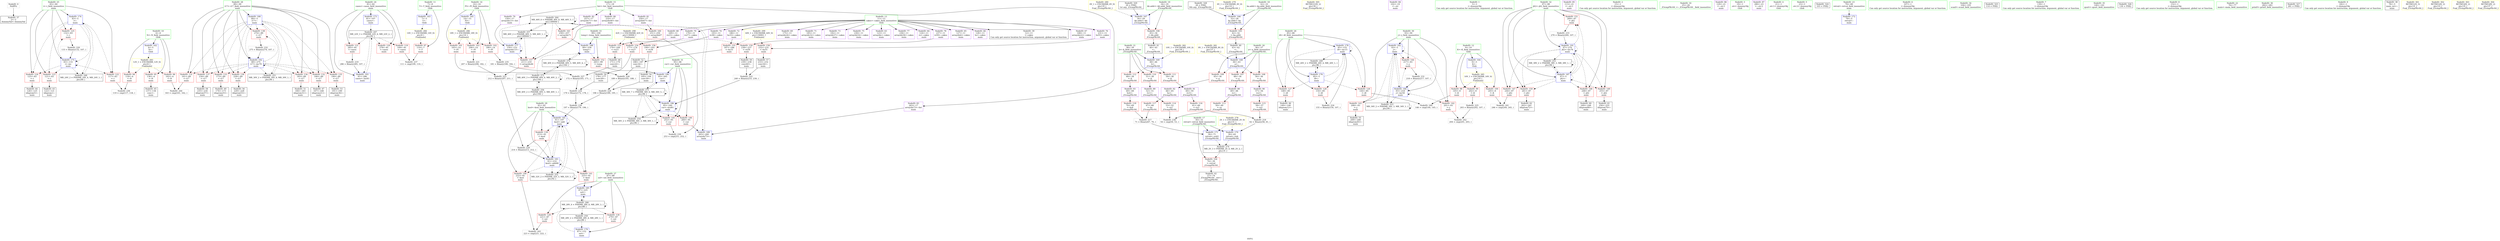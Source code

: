 digraph "SVFG" {
	label="SVFG";

	Node0x5563ad35e610 [shape=record,color=grey,label="{NodeID: 0\nNullPtr}"];
	Node0x5563ad35e610 -> Node0x5563ad381dd0[style=solid];
	Node0x5563ad38b360 [shape=record,color=blue,label="{NodeID: 180\n89\<--5\ni17\<--\nmain\n}"];
	Node0x5563ad38b360 -> Node0x5563ad388ad0[style=dashed];
	Node0x5563ad38b360 -> Node0x5563ad388ba0[style=dashed];
	Node0x5563ad38b360 -> Node0x5563ad388c70[style=dashed];
	Node0x5563ad38b360 -> Node0x5563ad388d40[style=dashed];
	Node0x5563ad38b360 -> Node0x5563ad388e10[style=dashed];
	Node0x5563ad38b360 -> Node0x5563ad388ee0[style=dashed];
	Node0x5563ad38b360 -> Node0x5563ad388fb0[style=dashed];
	Node0x5563ad38b360 -> Node0x5563ad389080[style=dashed];
	Node0x5563ad38b360 -> Node0x5563ad385e40[style=dashed];
	Node0x5563ad38b360 -> Node0x5563ad39c6a0[style=dashed];
	Node0x5563ad3827f0 [shape=record,color=red,label="{NodeID: 97\n110\<--7\n\<--T\nmain\n}"];
	Node0x5563ad3827f0 -> Node0x5563ad390240[style=solid];
	Node0x5563ad3811a0 [shape=record,color=green,label="{NodeID: 14\n14\<--16\nPI\<--PI_field_insensitive\nGlob }"];
	Node0x5563ad3811a0 -> Node0x5563ad382b30[style=solid];
	Node0x5563ad3811a0 -> Node0x5563ad382c00[style=solid];
	Node0x5563ad3811a0 -> Node0x5563ad382cd0[style=solid];
	Node0x5563ad3811a0 -> Node0x5563ad38a700[style=solid];
	Node0x5563ad383350 [shape=record,color=red,label="{NodeID: 111\n59\<--38\n\<--b\n_Z3cmpPKvS0_\n}"];
	Node0x5563ad383350 -> Node0x5563ad385a30[style=solid];
	Node0x5563ad381780 [shape=record,color=green,label="{NodeID: 28\n89\<--90\ni17\<--i17_field_insensitive\nmain\n}"];
	Node0x5563ad381780 -> Node0x5563ad388ad0[style=solid];
	Node0x5563ad381780 -> Node0x5563ad388ba0[style=solid];
	Node0x5563ad381780 -> Node0x5563ad388c70[style=solid];
	Node0x5563ad381780 -> Node0x5563ad388d40[style=solid];
	Node0x5563ad381780 -> Node0x5563ad388e10[style=solid];
	Node0x5563ad381780 -> Node0x5563ad388ee0[style=solid];
	Node0x5563ad381780 -> Node0x5563ad388fb0[style=solid];
	Node0x5563ad381780 -> Node0x5563ad389080[style=solid];
	Node0x5563ad381780 -> Node0x5563ad38b360[style=solid];
	Node0x5563ad381780 -> Node0x5563ad385e40[style=solid];
	Node0x5563ad3885f0 [shape=record,color=red,label="{NodeID: 125\n132\<--83\n\<--i\nmain\n}"];
	Node0x5563ad3885f0 -> Node0x5563ad38e8c0[style=solid];
	Node0x5563ad382240 [shape=record,color=black,label="{NodeID: 42\n27\<--74\n_Z3cmpPKvS0__ret\<--\n_Z3cmpPKvS0_\n}"];
	Node0x5563ad3a7df0 [shape=record,color=yellow,style=double,label="{NodeID: 305\nRETMU(10V_2)\npts\{39 \}\nFun[_Z3cmpPKvS0_]}"];
	Node0x5563ad38ebc0 [shape=record,color=grey,label="{NodeID: 222\n240 = Binary(233, 239, )\n}"];
	Node0x5563ad38ebc0 -> Node0x5563ad38b840[style=solid];
	Node0x5563ad389150 [shape=record,color=red,label="{NodeID: 139\n213\<--91\n\<--ksol\nmain\n}"];
	Node0x5563ad389150 -> Node0x5563ad38f640[style=solid];
	Node0x5563ad383dc0 [shape=record,color=black,label="{NodeID: 56\n229\<--228\nidxprom53\<--\nmain\n}"];
	Node0x5563ad3900c0 [shape=record,color=grey,label="{NodeID: 236\n119 = cmp(117, 118, )\n}"];
	Node0x5563ad389cb0 [shape=record,color=red,label="{NodeID: 153\n170\<--169\n\<--rs23\nmain\n}"];
	Node0x5563ad389cb0 -> Node0x5563ad383740[style=solid];
	Node0x5563ad384920 [shape=record,color=purple,label="{NodeID: 70\n176\<--11\nrs27\<--cakes\nmain\n}"];
	Node0x5563ad384920 -> Node0x5563ad389d80[style=solid];
	Node0x5563ad39c1a0 [shape=record,color=black,label="{NodeID: 250\nMR_28V_2 = PHI(MR_28V_4, MR_28V_1, )\npts\{88 \}\n}"];
	Node0x5563ad39c1a0 -> Node0x5563ad38b290[style=dashed];
	Node0x5563ad38a8d0 [shape=record,color=blue,label="{NodeID: 167\n34\<--29\nkb.addr\<--kb\n_Z3cmpPKvS0_\n}"];
	Node0x5563ad38a8d0 -> Node0x5563ad382f40[style=dashed];
	Node0x5563ad385480 [shape=record,color=purple,label="{NodeID: 84\n102\<--19\n\<--.str\nmain\n}"];
	Node0x5563ad371f10 [shape=record,color=green,label="{NodeID: 1\n5\<--1\n\<--dummyObj\nCan only get source location for instruction, argument, global var or function.}"];
	Node0x5563ad3a07a0 [shape=record,color=black,label="{NodeID: 264\nMR_46V_6 = PHI(MR_46V_8, MR_46V_5, )\npts\{180000 \}\n}"];
	Node0x5563ad3a07a0 -> Node0x5563ad389ff0[style=dashed];
	Node0x5563ad3a07a0 -> Node0x5563ad38a260[style=dashed];
	Node0x5563ad3a07a0 -> Node0x5563ad38a330[style=dashed];
	Node0x5563ad3a07a0 -> Node0x5563ad38bab0[style=dashed];
	Node0x5563ad3a07a0 -> Node0x5563ad39e4a0[style=dashed];
	Node0x5563ad3a07a0 -> Node0x5563ad3a07a0[style=dashed];
	Node0x5563ad38b430 [shape=record,color=blue,label="{NodeID: 181\n91\<--197\nksol\<--add\nmain\n}"];
	Node0x5563ad38b430 -> Node0x5563ad389150[style=dashed];
	Node0x5563ad38b430 -> Node0x5563ad389220[style=dashed];
	Node0x5563ad38b430 -> Node0x5563ad3892f0[style=dashed];
	Node0x5563ad38b430 -> Node0x5563ad38b430[style=dashed];
	Node0x5563ad38b430 -> Node0x5563ad38b5d0[style=dashed];
	Node0x5563ad38b430 -> Node0x5563ad39cba0[style=dashed];
	Node0x5563ad3828c0 [shape=record,color=red,label="{NodeID: 98\n145\<--9\n\<--K\nmain\n}"];
	Node0x5563ad3828c0 -> Node0x5563ad3906c0[style=solid];
	Node0x5563ad381230 [shape=record,color=green,label="{NodeID: 15\n17\<--18\nlist\<--list_field_insensitive\nGlob }"];
	Node0x5563ad381230 -> Node0x5563ad385070[style=solid];
	Node0x5563ad381230 -> Node0x5563ad385140[style=solid];
	Node0x5563ad381230 -> Node0x5563ad385210[style=solid];
	Node0x5563ad381230 -> Node0x5563ad3852e0[style=solid];
	Node0x5563ad381230 -> Node0x5563ad3853b0[style=solid];
	Node0x5563ad3a51a0 [shape=record,color=yellow,style=double,label="{NodeID: 278\n2V_1 = ENCHI(MR_2V_0)\npts\{31 \}\nFun[_Z3cmpPKvS0_]}"];
	Node0x5563ad3a51a0 -> Node0x5563ad38ab40[style=dashed];
	Node0x5563ad3a51a0 -> Node0x5563ad38ac10[style=dashed];
	Node0x5563ad383420 [shape=record,color=red,label="{NodeID: 112\n68\<--38\n\<--b\n_Z3cmpPKvS0_\n}"];
	Node0x5563ad383420 -> Node0x5563ad385bd0[style=solid];
	Node0x5563ad381810 [shape=record,color=green,label="{NodeID: 29\n91\<--92\nksol\<--ksol_field_insensitive\nmain\n}"];
	Node0x5563ad381810 -> Node0x5563ad389150[style=solid];
	Node0x5563ad381810 -> Node0x5563ad389220[style=solid];
	Node0x5563ad381810 -> Node0x5563ad3892f0[style=solid];
	Node0x5563ad381810 -> Node0x5563ad38b430[style=solid];
	Node0x5563ad381810 -> Node0x5563ad38b5d0[style=solid];
	Node0x5563ad3886c0 [shape=record,color=red,label="{NodeID: 126\n144\<--85\n\<--i8\nmain\n}"];
	Node0x5563ad3886c0 -> Node0x5563ad3906c0[style=solid];
	Node0x5563ad382310 [shape=record,color=black,label="{NodeID: 43\n122\<--121\nidxprom\<--\nmain\n}"];
	Node0x5563ad38ed40 [shape=record,color=grey,label="{NodeID: 223\n212 = Binary(207, 211, )\n}"];
	Node0x5563ad38ed40 -> Node0x5563ad38f640[style=solid];
	Node0x5563ad389220 [shape=record,color=red,label="{NodeID: 140\n222\<--91\n\<--ksol\nmain\n}"];
	Node0x5563ad389220 -> Node0x5563ad387190[style=solid];
	Node0x5563ad383e90 [shape=record,color=black,label="{NodeID: 57\n233\<--232\nconv56\<--\nmain\n}"];
	Node0x5563ad383e90 -> Node0x5563ad38ebc0[style=solid];
	Node0x5563ad390240 [shape=record,color=grey,label="{NodeID: 237\n111 = cmp(109, 110, )\n}"];
	Node0x5563ad389d80 [shape=record,color=red,label="{NodeID: 154\n177\<--176\n\<--rs27\nmain\n}"];
	Node0x5563ad389d80 -> Node0x5563ad3838e0[style=solid];
	Node0x5563ad3849f0 [shape=record,color=purple,label="{NodeID: 71\n185\<--11\narrayidx32\<--cakes\nmain\n}"];
	Node0x5563ad39c6a0 [shape=record,color=black,label="{NodeID: 251\nMR_30V_2 = PHI(MR_30V_4, MR_30V_1, )\npts\{90 \}\n}"];
	Node0x5563ad39c6a0 -> Node0x5563ad38b360[style=dashed];
	Node0x5563ad38a9a0 [shape=record,color=blue,label="{NodeID: 168\n36\<--43\na\<--\n_Z3cmpPKvS0_\n}"];
	Node0x5563ad38a9a0 -> Node0x5563ad383010[style=dashed];
	Node0x5563ad38a9a0 -> Node0x5563ad3830e0[style=dashed];
	Node0x5563ad38a9a0 -> Node0x5563ad3831b0[style=dashed];
	Node0x5563ad385550 [shape=record,color=purple,label="{NodeID: 85\n113\<--21\n\<--.str.1\nmain\n}"];
	Node0x5563ad35e700 [shape=record,color=green,label="{NodeID: 2\n15\<--1\n\<--dummyObj\nCan only get source location for instruction, argument, global var or function.}"];
	Node0x5563ad38b500 [shape=record,color=blue,label="{NodeID: 182\n93\<--5\nj\<--\nmain\n}"];
	Node0x5563ad38b500 -> Node0x5563ad3893c0[style=dashed];
	Node0x5563ad38b500 -> Node0x5563ad389490[style=dashed];
	Node0x5563ad38b500 -> Node0x5563ad389560[style=dashed];
	Node0x5563ad38b500 -> Node0x5563ad38b500[style=dashed];
	Node0x5563ad38b500 -> Node0x5563ad38b6a0[style=dashed];
	Node0x5563ad38b500 -> Node0x5563ad39d0a0[style=dashed];
	Node0x5563ad382990 [shape=record,color=red,label="{NodeID: 99\n202\<--9\n\<--K\nmain\n}"];
	Node0x5563ad382990 -> Node0x5563ad38f040[style=solid];
	Node0x5563ad381300 [shape=record,color=green,label="{NodeID: 16\n25\<--26\n_Z3cmpPKvS0_\<--_Z3cmpPKvS0__field_insensitive\n}"];
	Node0x5563ad3a5cc0 [shape=record,color=yellow,style=double,label="{NodeID: 279\n4V_1 = ENCHI(MR_4V_0)\npts\{33 \}\nFun[_Z3cmpPKvS0_]}"];
	Node0x5563ad3a5cc0 -> Node0x5563ad38a800[style=dashed];
	Node0x5563ad3834f0 [shape=record,color=red,label="{NodeID: 113\n50\<--49\n\<--rs\n_Z3cmpPKvS0_\n}"];
	Node0x5563ad3834f0 -> Node0x5563ad3903c0[style=solid];
	Node0x5563ad3818a0 [shape=record,color=green,label="{NodeID: 30\n93\<--94\nj\<--j_field_insensitive\nmain\n}"];
	Node0x5563ad3818a0 -> Node0x5563ad3893c0[style=solid];
	Node0x5563ad3818a0 -> Node0x5563ad389490[style=solid];
	Node0x5563ad3818a0 -> Node0x5563ad389560[style=solid];
	Node0x5563ad3818a0 -> Node0x5563ad38b500[style=solid];
	Node0x5563ad3818a0 -> Node0x5563ad38b6a0[style=solid];
	Node0x5563ad388790 [shape=record,color=red,label="{NodeID: 127\n148\<--85\n\<--i8\nmain\n}"];
	Node0x5563ad388790 -> Node0x5563ad382580[style=solid];
	Node0x5563ad3823e0 [shape=record,color=black,label="{NodeID: 44\n126\<--125\nidxprom5\<--\nmain\n}"];
	Node0x5563ad38eec0 [shape=record,color=grey,label="{NodeID: 224\n155 = Binary(154, 107, )\n}"];
	Node0x5563ad38eec0 -> Node0x5563ad38b1c0[style=solid];
	Node0x5563ad3892f0 [shape=record,color=red,label="{NodeID: 141\n225\<--91\n\<--ksol\nmain\n}"];
	Node0x5563ad3892f0 -> Node0x5563ad38b770[style=solid];
	Node0x5563ad383f60 [shape=record,color=black,label="{NodeID: 58\n235\<--234\nidxprom57\<--\nmain\n}"];
	Node0x5563ad3903c0 [shape=record,color=grey,label="{NodeID: 238\n54 = cmp(50, 53, )\n}"];
	Node0x5563ad389e50 [shape=record,color=red,label="{NodeID: 155\n187\<--186\n\<--hs33\nmain\n}"];
	Node0x5563ad389e50 -> Node0x5563ad383a80[style=solid];
	Node0x5563ad384ac0 [shape=record,color=purple,label="{NodeID: 72\n186\<--11\nhs33\<--cakes\nmain\n}"];
	Node0x5563ad384ac0 -> Node0x5563ad389e50[style=solid];
	Node0x5563ad39cba0 [shape=record,color=black,label="{NodeID: 252\nMR_32V_2 = PHI(MR_32V_3, MR_32V_1, )\npts\{92 \}\n}"];
	Node0x5563ad39cba0 -> Node0x5563ad38b430[style=dashed];
	Node0x5563ad39cba0 -> Node0x5563ad39cba0[style=dashed];
	Node0x5563ad38aa70 [shape=record,color=blue,label="{NodeID: 169\n38\<--46\nb\<--\n_Z3cmpPKvS0_\n}"];
	Node0x5563ad38aa70 -> Node0x5563ad383280[style=dashed];
	Node0x5563ad38aa70 -> Node0x5563ad383350[style=dashed];
	Node0x5563ad38aa70 -> Node0x5563ad383420[style=dashed];
	Node0x5563ad385620 [shape=record,color=purple,label="{NodeID: 86\n129\<--21\n\<--.str.1\nmain\n}"];
	Node0x5563ad370300 [shape=record,color=green,label="{NodeID: 3\n19\<--1\n.str\<--dummyObj\nGlob }"];
	Node0x5563ad3a15a0 [shape=record,color=black,label="{NodeID: 266\nMR_28V_4 = PHI(MR_28V_6, MR_28V_3, )\npts\{88 \}\n}"];
	Node0x5563ad3a15a0 -> Node0x5563ad388930[style=dashed];
	Node0x5563ad3a15a0 -> Node0x5563ad388a00[style=dashed];
	Node0x5563ad3a15a0 -> Node0x5563ad38b770[style=dashed];
	Node0x5563ad3a15a0 -> Node0x5563ad39c1a0[style=dashed];
	Node0x5563ad3a15a0 -> Node0x5563ad3a15a0[style=dashed];
	Node0x5563ad38b5d0 [shape=record,color=blue,label="{NodeID: 183\n91\<--214\nksol\<--add48\nmain\n}"];
	Node0x5563ad38b5d0 -> Node0x5563ad389150[style=dashed];
	Node0x5563ad38b5d0 -> Node0x5563ad389220[style=dashed];
	Node0x5563ad38b5d0 -> Node0x5563ad3892f0[style=dashed];
	Node0x5563ad38b5d0 -> Node0x5563ad38b430[style=dashed];
	Node0x5563ad38b5d0 -> Node0x5563ad38b5d0[style=dashed];
	Node0x5563ad38b5d0 -> Node0x5563ad39cba0[style=dashed];
	Node0x5563ad382a60 [shape=record,color=red,label="{NodeID: 100\n245\<--9\n\<--K\nmain\n}"];
	Node0x5563ad382a60 -> Node0x5563ad386e90[style=solid];
	Node0x5563ad370480 [shape=record,color=green,label="{NodeID: 17\n30\<--31\nretval\<--retval_field_insensitive\n_Z3cmpPKvS0_\n}"];
	Node0x5563ad370480 -> Node0x5563ad382da0[style=solid];
	Node0x5563ad370480 -> Node0x5563ad38ab40[style=solid];
	Node0x5563ad370480 -> Node0x5563ad38ac10[style=solid];
	Node0x5563ad3a5da0 [shape=record,color=yellow,style=double,label="{NodeID: 280\n6V_1 = ENCHI(MR_6V_0)\npts\{35 \}\nFun[_Z3cmpPKvS0_]}"];
	Node0x5563ad3a5da0 -> Node0x5563ad38a8d0[style=dashed];
	Node0x5563ad3835c0 [shape=record,color=red,label="{NodeID: 114\n53\<--52\n\<--rs1\n_Z3cmpPKvS0_\n}"];
	Node0x5563ad3835c0 -> Node0x5563ad3903c0[style=solid];
	Node0x5563ad381930 [shape=record,color=green,label="{NodeID: 31\n95\<--96\ncur\<--cur_field_insensitive\nmain\n}"];
	Node0x5563ad381930 -> Node0x5563ad389630[style=solid];
	Node0x5563ad381930 -> Node0x5563ad389700[style=solid];
	Node0x5563ad381930 -> Node0x5563ad38b840[style=solid];
	Node0x5563ad381930 -> Node0x5563ad38bb80[style=solid];
	Node0x5563ad388860 [shape=record,color=red,label="{NodeID: 128\n154\<--85\n\<--i8\nmain\n}"];
	Node0x5563ad388860 -> Node0x5563ad38eec0[style=solid];
	Node0x5563ad3824b0 [shape=record,color=black,label="{NodeID: 45\n137\<--136\nconv\<--\nmain\n}"];
	Node0x5563ad38f040 [shape=record,color=grey,label="{NodeID: 225\n203 = Binary(202, 107, )\n}"];
	Node0x5563ad38f040 -> Node0x5563ad387010[style=solid];
	Node0x5563ad3893c0 [shape=record,color=red,label="{NodeID: 142\n201\<--93\n\<--j\nmain\n}"];
	Node0x5563ad3893c0 -> Node0x5563ad387010[style=solid];
	Node0x5563ad384030 [shape=record,color=black,label="{NodeID: 59\n239\<--238\nconv60\<--\nmain\n}"];
	Node0x5563ad384030 -> Node0x5563ad38ebc0[style=solid];
	Node0x5563ad390540 [shape=record,color=grey,label="{NodeID: 239\n253 = cmp(251, 252, )\n}"];
	Node0x5563ad389f20 [shape=record,color=red,label="{NodeID: 156\n194\<--193\n\<--rs38\nmain\n}"];
	Node0x5563ad389f20 -> Node0x5563ad383c20[style=solid];
	Node0x5563ad384b90 [shape=record,color=purple,label="{NodeID: 73\n192\<--11\narrayidx37\<--cakes\nmain\n}"];
	Node0x5563ad39d0a0 [shape=record,color=black,label="{NodeID: 253\nMR_34V_2 = PHI(MR_34V_3, MR_34V_1, )\npts\{94 \}\n}"];
	Node0x5563ad39d0a0 -> Node0x5563ad38b500[style=dashed];
	Node0x5563ad39d0a0 -> Node0x5563ad39d0a0[style=dashed];
	Node0x5563ad38ab40 [shape=record,color=blue,label="{NodeID: 170\n30\<--62\nretval\<--sub\n_Z3cmpPKvS0_\n}"];
	Node0x5563ad38ab40 -> Node0x5563ad3a3da0[style=dashed];
	Node0x5563ad3856f0 [shape=record,color=purple,label="{NodeID: 87\n280\<--23\n\<--.str.2\nmain\n}"];
	Node0x5563ad380e60 [shape=record,color=green,label="{NodeID: 4\n21\<--1\n.str.1\<--dummyObj\nGlob }"];
	Node0x5563ad38b6a0 [shape=record,color=blue,label="{NodeID: 184\n93\<--218\nj\<--inc50\nmain\n}"];
	Node0x5563ad38b6a0 -> Node0x5563ad3893c0[style=dashed];
	Node0x5563ad38b6a0 -> Node0x5563ad389490[style=dashed];
	Node0x5563ad38b6a0 -> Node0x5563ad389560[style=dashed];
	Node0x5563ad38b6a0 -> Node0x5563ad38b500[style=dashed];
	Node0x5563ad38b6a0 -> Node0x5563ad38b6a0[style=dashed];
	Node0x5563ad38b6a0 -> Node0x5563ad39d0a0[style=dashed];
	Node0x5563ad382b30 [shape=record,color=red,label="{NodeID: 101\n165\<--14\n\<--PI\nmain\n}"];
	Node0x5563ad382b30 -> Node0x5563ad38f340[style=solid];
	Node0x5563ad370550 [shape=record,color=green,label="{NodeID: 18\n32\<--33\nka.addr\<--ka.addr_field_insensitive\n_Z3cmpPKvS0_\n}"];
	Node0x5563ad370550 -> Node0x5563ad382e70[style=solid];
	Node0x5563ad370550 -> Node0x5563ad38a800[style=solid];
	Node0x5563ad3a5e80 [shape=record,color=yellow,style=double,label="{NodeID: 281\n8V_1 = ENCHI(MR_8V_0)\npts\{37 \}\nFun[_Z3cmpPKvS0_]}"];
	Node0x5563ad3a5e80 -> Node0x5563ad38a9a0[style=dashed];
	Node0x5563ad383690 [shape=record,color=red,label="{NodeID: 115\n58\<--57\n\<--rs2\n_Z3cmpPKvS0_\n}"];
	Node0x5563ad383690 -> Node0x5563ad38e5c0[style=solid];
	Node0x5563ad3819c0 [shape=record,color=green,label="{NodeID: 32\n97\<--98\nj62\<--j62_field_insensitive\nmain\n}"];
	Node0x5563ad3819c0 -> Node0x5563ad3897d0[style=solid];
	Node0x5563ad3819c0 -> Node0x5563ad3898a0[style=solid];
	Node0x5563ad3819c0 -> Node0x5563ad389970[style=solid];
	Node0x5563ad3819c0 -> Node0x5563ad389a40[style=solid];
	Node0x5563ad3819c0 -> Node0x5563ad389b10[style=solid];
	Node0x5563ad3819c0 -> Node0x5563ad38b910[style=solid];
	Node0x5563ad3819c0 -> Node0x5563ad38bc50[style=solid];
	Node0x5563ad388930 [shape=record,color=red,label="{NodeID: 129\n221\<--87\n\<--sol\nmain\n}"];
	Node0x5563ad388930 -> Node0x5563ad387190[style=solid];
	Node0x5563ad382580 [shape=record,color=black,label="{NodeID: 46\n149\<--148\nidxprom12\<--\nmain\n}"];
	Node0x5563ad38f1c0 [shape=record,color=grey,label="{NodeID: 226\n189 = Binary(181, 188, )\n}"];
	Node0x5563ad38f1c0 -> Node0x5563ad38f4c0[style=solid];
	Node0x5563ad389490 [shape=record,color=red,label="{NodeID: 143\n208\<--93\n\<--j\nmain\n}"];
	Node0x5563ad389490 -> Node0x5563ad383cf0[style=solid];
	Node0x5563ad384100 [shape=record,color=black,label="{NodeID: 60\n249\<--248\nidxprom66\<--\nmain\n}"];
	Node0x5563ad3906c0 [shape=record,color=grey,label="{NodeID: 240\n146 = cmp(144, 145, )\n}"];
	Node0x5563ad389ff0 [shape=record,color=red,label="{NodeID: 157\n211\<--210\n\<--arrayidx46\nmain\n}"];
	Node0x5563ad389ff0 -> Node0x5563ad38ed40[style=solid];
	Node0x5563ad384c60 [shape=record,color=purple,label="{NodeID: 74\n193\<--11\nrs38\<--cakes\nmain\n}"];
	Node0x5563ad384c60 -> Node0x5563ad389f20[style=solid];
	Node0x5563ad39d5a0 [shape=record,color=black,label="{NodeID: 254\nMR_36V_2 = PHI(MR_36V_3, MR_36V_1, )\npts\{96 \}\n}"];
	Node0x5563ad39d5a0 -> Node0x5563ad38b840[style=dashed];
	Node0x5563ad39d5a0 -> Node0x5563ad39d5a0[style=dashed];
	Node0x5563ad38ac10 [shape=record,color=blue,label="{NodeID: 171\n30\<--71\nretval\<--sub5\n_Z3cmpPKvS0_\n}"];
	Node0x5563ad38ac10 -> Node0x5563ad3a3da0[style=dashed];
	Node0x5563ad3857c0 [shape=record,color=purple,label="{NodeID: 88\n49\<--48\nrs\<--\n_Z3cmpPKvS0_\n}"];
	Node0x5563ad3857c0 -> Node0x5563ad3834f0[style=solid];
	Node0x5563ad380ef0 [shape=record,color=green,label="{NodeID: 5\n23\<--1\n.str.2\<--dummyObj\nGlob }"];
	Node0x5563ad38b770 [shape=record,color=blue,label="{NodeID: 185\n87\<--225\nsol\<--\nmain\n}"];
	Node0x5563ad38b770 -> Node0x5563ad3a15a0[style=dashed];
	Node0x5563ad382c00 [shape=record,color=red,label="{NodeID: 102\n180\<--14\n\<--PI\nmain\n}"];
	Node0x5563ad382c00 -> Node0x5563ad38ff40[style=solid];
	Node0x5563ad370620 [shape=record,color=green,label="{NodeID: 19\n34\<--35\nkb.addr\<--kb.addr_field_insensitive\n_Z3cmpPKvS0_\n}"];
	Node0x5563ad370620 -> Node0x5563ad382f40[style=solid];
	Node0x5563ad370620 -> Node0x5563ad38a8d0[style=solid];
	Node0x5563ad3a5f60 [shape=record,color=yellow,style=double,label="{NodeID: 282\n10V_1 = ENCHI(MR_10V_0)\npts\{39 \}\nFun[_Z3cmpPKvS0_]}"];
	Node0x5563ad3a5f60 -> Node0x5563ad38aa70[style=dashed];
	Node0x5563ad387ea0 [shape=record,color=red,label="{NodeID: 116\n61\<--60\n\<--rs3\n_Z3cmpPKvS0_\n}"];
	Node0x5563ad387ea0 -> Node0x5563ad38e5c0[style=solid];
	Node0x5563ad381a90 [shape=record,color=green,label="{NodeID: 33\n99\<--100\ntemp\<--temp_field_insensitive\nmain\n}"];
	Node0x5563ad381a90 -> Node0x5563ad389be0[style=solid];
	Node0x5563ad381a90 -> Node0x5563ad38b9e0[style=solid];
	Node0x5563ad388a00 [shape=record,color=red,label="{NodeID: 130\n279\<--87\n\<--sol\nmain\n}"];
	Node0x5563ad382650 [shape=record,color=black,label="{NodeID: 47\n167\<--166\nidxprom21\<--\nmain\n}"];
	Node0x5563ad38f340 [shape=record,color=grey,label="{NodeID: 227\n172 = Binary(165, 171, )\n}"];
	Node0x5563ad38f340 -> Node0x5563ad38fdc0[style=solid];
	Node0x5563ad389560 [shape=record,color=red,label="{NodeID: 144\n217\<--93\n\<--j\nmain\n}"];
	Node0x5563ad389560 -> Node0x5563ad38f940[style=solid];
	Node0x5563ad3841d0 [shape=record,color=black,label="{NodeID: 61\n256\<--255\nidxprom70\<--\nmain\n}"];
	Node0x5563ad3b6060 [shape=record,color=black,label="{NodeID: 324\n103 = PHI()\n}"];
	Node0x5563ad386e90 [shape=record,color=grey,label="{NodeID: 241\n246 = cmp(244, 245, )\n}"];
	Node0x5563ad38a0c0 [shape=record,color=red,label="{NodeID: 158\n232\<--231\n\<--hs55\nmain\n}"];
	Node0x5563ad38a0c0 -> Node0x5563ad383e90[style=solid];
	Node0x5563ad384d30 [shape=record,color=purple,label="{NodeID: 75\n230\<--11\narrayidx54\<--cakes\nmain\n}"];
	Node0x5563ad39daa0 [shape=record,color=black,label="{NodeID: 255\nMR_38V_2 = PHI(MR_38V_3, MR_38V_1, )\npts\{98 \}\n}"];
	Node0x5563ad39daa0 -> Node0x5563ad38b910[style=dashed];
	Node0x5563ad39daa0 -> Node0x5563ad39daa0[style=dashed];
	Node0x5563ad38ace0 [shape=record,color=blue,label="{NodeID: 172\n79\<--5\nretval\<--\nmain\n}"];
	Node0x5563ad385890 [shape=record,color=purple,label="{NodeID: 89\n52\<--51\nrs1\<--\n_Z3cmpPKvS0_\n}"];
	Node0x5563ad385890 -> Node0x5563ad3835c0[style=solid];
	Node0x5563ad371860 [shape=record,color=green,label="{NodeID: 6\n107\<--1\n\<--dummyObj\nCan only get source location for instruction, argument, global var or function.}"];
	Node0x5563ad38b840 [shape=record,color=blue,label="{NodeID: 186\n95\<--240\ncur\<--mul61\nmain\n}"];
	Node0x5563ad38b840 -> Node0x5563ad389630[style=dashed];
	Node0x5563ad38b840 -> Node0x5563ad389700[style=dashed];
	Node0x5563ad38b840 -> Node0x5563ad38b840[style=dashed];
	Node0x5563ad38b840 -> Node0x5563ad38bb80[style=dashed];
	Node0x5563ad38b840 -> Node0x5563ad39d5a0[style=dashed];
	Node0x5563ad38b840 -> Node0x5563ad3a42a0[style=dashed];
	Node0x5563ad382cd0 [shape=record,color=red,label="{NodeID: 103\n206\<--14\n\<--PI\nmain\n}"];
	Node0x5563ad382cd0 -> Node0x5563ad38ea40[style=solid];
	Node0x5563ad3724a0 [shape=record,color=green,label="{NodeID: 20\n36\<--37\na\<--a_field_insensitive\n_Z3cmpPKvS0_\n}"];
	Node0x5563ad3724a0 -> Node0x5563ad383010[style=solid];
	Node0x5563ad3724a0 -> Node0x5563ad3830e0[style=solid];
	Node0x5563ad3724a0 -> Node0x5563ad3831b0[style=solid];
	Node0x5563ad3724a0 -> Node0x5563ad38a9a0[style=solid];
	Node0x5563ad3a6040 [shape=record,color=yellow,style=double,label="{NodeID: 283\n12V_1 = ENCHI(MR_12V_0)\npts\{6 \}\nFun[main]}"];
	Node0x5563ad3a6040 -> Node0x5563ad385ca0[style=dashed];
	Node0x5563ad3a6040 -> Node0x5563ad385d70[style=dashed];
	Node0x5563ad3a6040 -> Node0x5563ad382720[style=dashed];
	Node0x5563ad387f70 [shape=record,color=red,label="{NodeID: 117\n67\<--66\n\<--hs\n_Z3cmpPKvS0_\n}"];
	Node0x5563ad387f70 -> Node0x5563ad38e440[style=solid];
	Node0x5563ad381b60 [shape=record,color=green,label="{NodeID: 34\n104\<--105\nscanf\<--scanf_field_insensitive\n}"];
	Node0x5563ad388ad0 [shape=record,color=red,label="{NodeID: 131\n161\<--89\n\<--i17\nmain\n}"];
	Node0x5563ad388ad0 -> Node0x5563ad387310[style=solid];
	Node0x5563ad383740 [shape=record,color=black,label="{NodeID: 48\n171\<--170\nconv24\<--\nmain\n}"];
	Node0x5563ad383740 -> Node0x5563ad38f340[style=solid];
	Node0x5563ad38f4c0 [shape=record,color=grey,label="{NodeID: 228\n196 = Binary(189, 195, )\n}"];
	Node0x5563ad38f4c0 -> Node0x5563ad38f7c0[style=solid];
	Node0x5563ad389630 [shape=record,color=red,label="{NodeID: 145\n252\<--95\n\<--cur\nmain\n}"];
	Node0x5563ad389630 -> Node0x5563ad390540[style=solid];
	Node0x5563ad3842a0 [shape=record,color=black,label="{NodeID: 62\n262\<--261\nidxprom72\<--\nmain\n}"];
	Node0x5563ad3b65e0 [shape=record,color=black,label="{NodeID: 325\n114 = PHI()\n}"];
	Node0x5563ad387010 [shape=record,color=grey,label="{NodeID: 242\n204 = cmp(201, 203, )\n}"];
	Node0x5563ad38a190 [shape=record,color=red,label="{NodeID: 159\n238\<--237\n\<--rs59\nmain\n}"];
	Node0x5563ad38a190 -> Node0x5563ad384030[style=solid];
	Node0x5563ad384e00 [shape=record,color=purple,label="{NodeID: 76\n231\<--11\nhs55\<--cakes\nmain\n}"];
	Node0x5563ad384e00 -> Node0x5563ad38a0c0[style=solid];
	Node0x5563ad39dfa0 [shape=record,color=black,label="{NodeID: 256\nMR_40V_2 = PHI(MR_40V_3, MR_40V_1, )\npts\{100 \}\n}"];
	Node0x5563ad39dfa0 -> Node0x5563ad3a33a0[style=dashed];
	Node0x5563ad38adb0 [shape=record,color=blue,label="{NodeID: 173\n81\<--107\ncases\<--\nmain\n}"];
	Node0x5563ad38adb0 -> Node0x5563ad39b2a0[style=dashed];
	Node0x5563ad385960 [shape=record,color=purple,label="{NodeID: 90\n57\<--56\nrs2\<--\n_Z3cmpPKvS0_\n}"];
	Node0x5563ad385960 -> Node0x5563ad383690[style=solid];
	Node0x5563ad3718f0 [shape=record,color=green,label="{NodeID: 7\n139\<--1\n\<--dummyObj\nCan only get source location for instruction, argument, global var or function.}"];
	Node0x5563ad38b910 [shape=record,color=blue,label="{NodeID: 187\n97\<--5\nj62\<--\nmain\n}"];
	Node0x5563ad38b910 -> Node0x5563ad3897d0[style=dashed];
	Node0x5563ad38b910 -> Node0x5563ad3898a0[style=dashed];
	Node0x5563ad38b910 -> Node0x5563ad389970[style=dashed];
	Node0x5563ad38b910 -> Node0x5563ad389a40[style=dashed];
	Node0x5563ad38b910 -> Node0x5563ad389b10[style=dashed];
	Node0x5563ad38b910 -> Node0x5563ad38b910[style=dashed];
	Node0x5563ad38b910 -> Node0x5563ad38bc50[style=dashed];
	Node0x5563ad38b910 -> Node0x5563ad39daa0[style=dashed];
	Node0x5563ad382da0 [shape=record,color=red,label="{NodeID: 104\n74\<--30\n\<--retval\n_Z3cmpPKvS0_\n}"];
	Node0x5563ad382da0 -> Node0x5563ad382240[style=solid];
	Node0x5563ad372570 [shape=record,color=green,label="{NodeID: 21\n38\<--39\nb\<--b_field_insensitive\n_Z3cmpPKvS0_\n}"];
	Node0x5563ad372570 -> Node0x5563ad383280[style=solid];
	Node0x5563ad372570 -> Node0x5563ad383350[style=solid];
	Node0x5563ad372570 -> Node0x5563ad383420[style=solid];
	Node0x5563ad372570 -> Node0x5563ad38aa70[style=solid];
	Node0x5563ad3a6150 [shape=record,color=yellow,style=double,label="{NodeID: 284\n14V_1 = ENCHI(MR_14V_0)\npts\{8 \}\nFun[main]}"];
	Node0x5563ad3a6150 -> Node0x5563ad3827f0[style=dashed];
	Node0x5563ad388040 [shape=record,color=red,label="{NodeID: 118\n70\<--69\n\<--hs4\n_Z3cmpPKvS0_\n}"];
	Node0x5563ad388040 -> Node0x5563ad38e440[style=solid];
	Node0x5563ad381c30 [shape=record,color=green,label="{NodeID: 35\n140\<--141\nqsort\<--qsort_field_insensitive\n}"];
	Node0x5563ad3a6d90 [shape=record,color=yellow,style=double,label="{NodeID: 298\n42V_1 = ENCHI(MR_42V_0)\npts\{130000 \}\nFun[main]}"];
	Node0x5563ad3a6d90 -> Node0x5563ad389cb0[style=dashed];
	Node0x5563ad3a6d90 -> Node0x5563ad389d80[style=dashed];
	Node0x5563ad3a6d90 -> Node0x5563ad389f20[style=dashed];
	Node0x5563ad3a6d90 -> Node0x5563ad38a190[style=dashed];
	Node0x5563ad388ba0 [shape=record,color=red,label="{NodeID: 132\n166\<--89\n\<--i17\nmain\n}"];
	Node0x5563ad388ba0 -> Node0x5563ad382650[style=solid];
	Node0x5563ad383810 [shape=record,color=black,label="{NodeID: 49\n174\<--173\nidxprom25\<--\nmain\n}"];
	Node0x5563ad38f640 [shape=record,color=grey,label="{NodeID: 229\n214 = Binary(213, 212, )\n}"];
	Node0x5563ad38f640 -> Node0x5563ad38b5d0[style=solid];
	Node0x5563ad389700 [shape=record,color=red,label="{NodeID: 146\n260\<--95\n\<--cur\nmain\n}"];
	Node0x5563ad389700 -> Node0x5563ad38bab0[style=solid];
	Node0x5563ad384370 [shape=record,color=purple,label="{NodeID: 63\n123\<--11\narrayidx\<--cakes\nmain\n}"];
	Node0x5563ad3b66e0 [shape=record,color=black,label="{NodeID: 326\n130 = PHI()\n}"];
	Node0x5563ad387190 [shape=record,color=grey,label="{NodeID: 243\n223 = cmp(221, 222, )\n}"];
	Node0x5563ad38a260 [shape=record,color=red,label="{NodeID: 160\n251\<--250\n\<--arrayidx67\nmain\n}"];
	Node0x5563ad38a260 -> Node0x5563ad390540[style=solid];
	Node0x5563ad384ed0 [shape=record,color=purple,label="{NodeID: 77\n236\<--11\narrayidx58\<--cakes\nmain\n}"];
	Node0x5563ad39e4a0 [shape=record,color=black,label="{NodeID: 257\nMR_46V_2 = PHI(MR_46V_5, MR_46V_1, )\npts\{180000 \}\n}"];
	Node0x5563ad39e4a0 -> Node0x5563ad389ff0[style=dashed];
	Node0x5563ad39e4a0 -> Node0x5563ad38b0f0[style=dashed];
	Node0x5563ad39e4a0 -> Node0x5563ad39e4a0[style=dashed];
	Node0x5563ad39e4a0 -> Node0x5563ad3a07a0[style=dashed];
	Node0x5563ad38ae80 [shape=record,color=blue,label="{NodeID: 174\n83\<--5\ni\<--\nmain\n}"];
	Node0x5563ad38ae80 -> Node0x5563ad388380[style=dashed];
	Node0x5563ad38ae80 -> Node0x5563ad388450[style=dashed];
	Node0x5563ad38ae80 -> Node0x5563ad388520[style=dashed];
	Node0x5563ad38ae80 -> Node0x5563ad3885f0[style=dashed];
	Node0x5563ad38ae80 -> Node0x5563ad38af50[style=dashed];
	Node0x5563ad38ae80 -> Node0x5563ad39b7a0[style=dashed];
	Node0x5563ad385a30 [shape=record,color=purple,label="{NodeID: 91\n60\<--59\nrs3\<--\n_Z3cmpPKvS0_\n}"];
	Node0x5563ad385a30 -> Node0x5563ad387ea0[style=solid];
	Node0x5563ad35e480 [shape=record,color=green,label="{NodeID: 8\n152\<--1\n\<--dummyObj\nCan only get source location for instruction, argument, global var or function.}"];
	Node0x5563ad38b9e0 [shape=record,color=blue,label="{NodeID: 188\n99\<--258\ntemp\<--\nmain\n}"];
	Node0x5563ad38b9e0 -> Node0x5563ad389be0[style=dashed];
	Node0x5563ad38b9e0 -> Node0x5563ad3a47a0[style=dashed];
	Node0x5563ad382e70 [shape=record,color=red,label="{NodeID: 105\n42\<--32\n\<--ka.addr\n_Z3cmpPKvS0_\n}"];
	Node0x5563ad382e70 -> Node0x5563ad3820a0[style=solid];
	Node0x5563ad372640 [shape=record,color=green,label="{NodeID: 22\n76\<--77\nmain\<--main_field_insensitive\n}"];
	Node0x5563ad3a6230 [shape=record,color=yellow,style=double,label="{NodeID: 285\n16V_1 = ENCHI(MR_16V_0)\npts\{10 \}\nFun[main]}"];
	Node0x5563ad3a6230 -> Node0x5563ad3828c0[style=dashed];
	Node0x5563ad3a6230 -> Node0x5563ad382990[style=dashed];
	Node0x5563ad3a6230 -> Node0x5563ad382a60[style=dashed];
	Node0x5563ad388110 [shape=record,color=red,label="{NodeID: 119\n109\<--81\n\<--cases\nmain\n}"];
	Node0x5563ad388110 -> Node0x5563ad390240[style=solid];
	Node0x5563ad381d00 [shape=record,color=green,label="{NodeID: 36\n282\<--283\nprintf\<--printf_field_insensitive\n}"];
	Node0x5563ad3a6e70 [shape=record,color=yellow,style=double,label="{NodeID: 299\n44V_1 = ENCHI(MR_44V_0)\npts\{130001 \}\nFun[main]}"];
	Node0x5563ad3a6e70 -> Node0x5563ad389e50[style=dashed];
	Node0x5563ad3a6e70 -> Node0x5563ad38a0c0[style=dashed];
	Node0x5563ad388c70 [shape=record,color=red,label="{NodeID: 133\n173\<--89\n\<--i17\nmain\n}"];
	Node0x5563ad388c70 -> Node0x5563ad383810[style=solid];
	Node0x5563ad3838e0 [shape=record,color=black,label="{NodeID: 50\n178\<--177\nconv28\<--\nmain\n}"];
	Node0x5563ad3838e0 -> Node0x5563ad38fdc0[style=solid];
	Node0x5563ad38f7c0 [shape=record,color=grey,label="{NodeID: 230\n197 = Binary(179, 196, )\n}"];
	Node0x5563ad38f7c0 -> Node0x5563ad38b430[style=solid];
	Node0x5563ad3897d0 [shape=record,color=red,label="{NodeID: 147\n244\<--97\n\<--j62\nmain\n}"];
	Node0x5563ad3897d0 -> Node0x5563ad386e90[style=solid];
	Node0x5563ad384440 [shape=record,color=purple,label="{NodeID: 64\n124\<--11\nrs\<--cakes\nmain\n}"];
	Node0x5563ad3b67e0 [shape=record,color=black,label="{NodeID: 327\n281 = PHI()\n}"];
	Node0x5563ad387310 [shape=record,color=grey,label="{NodeID: 244\n163 = cmp(161, 162, )\n}"];
	Node0x5563ad38a330 [shape=record,color=red,label="{NodeID: 161\n258\<--257\n\<--arrayidx71\nmain\n}"];
	Node0x5563ad38a330 -> Node0x5563ad38b9e0[style=solid];
	Node0x5563ad384fa0 [shape=record,color=purple,label="{NodeID: 78\n237\<--11\nrs59\<--cakes\nmain\n}"];
	Node0x5563ad384fa0 -> Node0x5563ad38a190[style=solid];
	Node0x5563ad38af50 [shape=record,color=blue,label="{NodeID: 175\n83\<--133\ni\<--inc\nmain\n}"];
	Node0x5563ad38af50 -> Node0x5563ad388380[style=dashed];
	Node0x5563ad38af50 -> Node0x5563ad388450[style=dashed];
	Node0x5563ad38af50 -> Node0x5563ad388520[style=dashed];
	Node0x5563ad38af50 -> Node0x5563ad3885f0[style=dashed];
	Node0x5563ad38af50 -> Node0x5563ad38af50[style=dashed];
	Node0x5563ad38af50 -> Node0x5563ad39b7a0[style=dashed];
	Node0x5563ad385b00 [shape=record,color=purple,label="{NodeID: 92\n66\<--65\nhs\<--\n_Z3cmpPKvS0_\n}"];
	Node0x5563ad385b00 -> Node0x5563ad387f70[style=solid];
	Node0x5563ad35e510 [shape=record,color=green,label="{NodeID: 9\n182\<--1\n\<--dummyObj\nCan only get source location for instruction, argument, global var or function.}"];
	Node0x5563ad3a33a0 [shape=record,color=black,label="{NodeID: 272\nMR_40V_3 = PHI(MR_40V_4, MR_40V_2, )\npts\{100 \}\n}"];
	Node0x5563ad3a33a0 -> Node0x5563ad38b9e0[style=dashed];
	Node0x5563ad3a33a0 -> Node0x5563ad39dfa0[style=dashed];
	Node0x5563ad3a33a0 -> Node0x5563ad3a33a0[style=dashed];
	Node0x5563ad3a33a0 -> Node0x5563ad3a47a0[style=dashed];
	Node0x5563ad38bab0 [shape=record,color=blue,label="{NodeID: 189\n263\<--260\narrayidx73\<--\nmain\n}"];
	Node0x5563ad38bab0 -> Node0x5563ad3a07a0[style=dashed];
	Node0x5563ad382f40 [shape=record,color=red,label="{NodeID: 106\n45\<--34\n\<--kb.addr\n_Z3cmpPKvS0_\n}"];
	Node0x5563ad382f40 -> Node0x5563ad382170[style=solid];
	Node0x5563ad372710 [shape=record,color=green,label="{NodeID: 23\n79\<--80\nretval\<--retval_field_insensitive\nmain\n}"];
	Node0x5563ad372710 -> Node0x5563ad38ace0[style=solid];
	Node0x5563ad3a6310 [shape=record,color=yellow,style=double,label="{NodeID: 286\n18V_1 = ENCHI(MR_18V_0)\npts\{16 \}\nFun[main]}"];
	Node0x5563ad3a6310 -> Node0x5563ad382b30[style=dashed];
	Node0x5563ad3a6310 -> Node0x5563ad382c00[style=dashed];
	Node0x5563ad3a6310 -> Node0x5563ad382cd0[style=dashed];
	Node0x5563ad3881e0 [shape=record,color=red,label="{NodeID: 120\n278\<--81\n\<--cases\nmain\n}"];
	Node0x5563ad381dd0 [shape=record,color=black,label="{NodeID: 37\n2\<--3\ndummyVal\<--dummyVal\n}"];
	Node0x5563ad38e440 [shape=record,color=grey,label="{NodeID: 217\n71 = Binary(67, 70, )\n}"];
	Node0x5563ad38e440 -> Node0x5563ad38ac10[style=solid];
	Node0x5563ad388d40 [shape=record,color=red,label="{NodeID: 134\n183\<--89\n\<--i17\nmain\n}"];
	Node0x5563ad388d40 -> Node0x5563ad3839b0[style=solid];
	Node0x5563ad3839b0 [shape=record,color=black,label="{NodeID: 51\n184\<--183\nidxprom31\<--\nmain\n}"];
	Node0x5563ad38f940 [shape=record,color=grey,label="{NodeID: 231\n218 = Binary(217, 107, )\n}"];
	Node0x5563ad38f940 -> Node0x5563ad38b6a0[style=solid];
	Node0x5563ad3898a0 [shape=record,color=red,label="{NodeID: 148\n248\<--97\n\<--j62\nmain\n}"];
	Node0x5563ad3898a0 -> Node0x5563ad384100[style=solid];
	Node0x5563ad384510 [shape=record,color=purple,label="{NodeID: 65\n127\<--11\narrayidx6\<--cakes\nmain\n}"];
	Node0x5563ad3b68e0 [shape=record,color=black,label="{NodeID: 328\n28 = PHI()\n0th arg _Z3cmpPKvS0_ }"];
	Node0x5563ad3b68e0 -> Node0x5563ad38a800[style=solid];
	Node0x5563ad38a400 [shape=record,color=blue,label="{NodeID: 162\n4\<--5\nN\<--\nGlob }"];
	Node0x5563ad38a400 -> Node0x5563ad3a6040[style=dashed];
	Node0x5563ad385070 [shape=record,color=purple,label="{NodeID: 79\n150\<--17\narrayidx13\<--list\nmain\n}"];
	Node0x5563ad385070 -> Node0x5563ad38b0f0[style=solid];
	Node0x5563ad38b020 [shape=record,color=blue,label="{NodeID: 176\n85\<--5\ni8\<--\nmain\n}"];
	Node0x5563ad38b020 -> Node0x5563ad3886c0[style=dashed];
	Node0x5563ad38b020 -> Node0x5563ad388790[style=dashed];
	Node0x5563ad38b020 -> Node0x5563ad388860[style=dashed];
	Node0x5563ad38b020 -> Node0x5563ad38b1c0[style=dashed];
	Node0x5563ad38b020 -> Node0x5563ad39bca0[style=dashed];
	Node0x5563ad385bd0 [shape=record,color=purple,label="{NodeID: 93\n69\<--68\nhs4\<--\n_Z3cmpPKvS0_\n}"];
	Node0x5563ad385bd0 -> Node0x5563ad388040[style=solid];
	Node0x5563ad3727d0 [shape=record,color=green,label="{NodeID: 10\n4\<--6\nN\<--N_field_insensitive\nGlob }"];
	Node0x5563ad3727d0 -> Node0x5563ad385ca0[style=solid];
	Node0x5563ad3727d0 -> Node0x5563ad385d70[style=solid];
	Node0x5563ad3727d0 -> Node0x5563ad382720[style=solid];
	Node0x5563ad3727d0 -> Node0x5563ad38a400[style=solid];
	Node0x5563ad38bb80 [shape=record,color=blue,label="{NodeID: 190\n95\<--265\ncur\<--\nmain\n}"];
	Node0x5563ad38bb80 -> Node0x5563ad3a42a0[style=dashed];
	Node0x5563ad383010 [shape=record,color=red,label="{NodeID: 107\n48\<--36\n\<--a\n_Z3cmpPKvS0_\n}"];
	Node0x5563ad383010 -> Node0x5563ad3857c0[style=solid];
	Node0x5563ad36ffc0 [shape=record,color=green,label="{NodeID: 24\n81\<--82\ncases\<--cases_field_insensitive\nmain\n}"];
	Node0x5563ad36ffc0 -> Node0x5563ad388110[style=solid];
	Node0x5563ad36ffc0 -> Node0x5563ad3881e0[style=solid];
	Node0x5563ad36ffc0 -> Node0x5563ad3882b0[style=solid];
	Node0x5563ad36ffc0 -> Node0x5563ad38adb0[style=solid];
	Node0x5563ad36ffc0 -> Node0x5563ad385f10[style=solid];
	Node0x5563ad3882b0 [shape=record,color=red,label="{NodeID: 121\n285\<--81\n\<--cases\nmain\n}"];
	Node0x5563ad3882b0 -> Node0x5563ad38e740[style=solid];
	Node0x5563ad381ed0 [shape=record,color=black,label="{NodeID: 38\n78\<--5\nmain_ret\<--\nmain\n}"];
	Node0x5563ad3a7030 [shape=record,color=yellow,style=double,label="{NodeID: 301\nRETMU(2V_3)\npts\{31 \}\nFun[_Z3cmpPKvS0_]}"];
	Node0x5563ad38e5c0 [shape=record,color=grey,label="{NodeID: 218\n62 = Binary(58, 61, )\n}"];
	Node0x5563ad38e5c0 -> Node0x5563ad38ab40[style=solid];
	Node0x5563ad388e10 [shape=record,color=red,label="{NodeID: 135\n190\<--89\n\<--i17\nmain\n}"];
	Node0x5563ad388e10 -> Node0x5563ad383b50[style=solid];
	Node0x5563ad383a80 [shape=record,color=black,label="{NodeID: 52\n188\<--187\nconv34\<--\nmain\n}"];
	Node0x5563ad383a80 -> Node0x5563ad38f1c0[style=solid];
	Node0x5563ad38fac0 [shape=record,color=grey,label="{NodeID: 232\n275 = Binary(274, 107, )\n}"];
	Node0x5563ad38fac0 -> Node0x5563ad385e40[style=solid];
	Node0x5563ad389970 [shape=record,color=red,label="{NodeID: 149\n255\<--97\n\<--j62\nmain\n}"];
	Node0x5563ad389970 -> Node0x5563ad3841d0[style=solid];
	Node0x5563ad3845e0 [shape=record,color=purple,label="{NodeID: 66\n128\<--11\nhs\<--cakes\nmain\n}"];
	Node0x5563ad3b6a40 [shape=record,color=black,label="{NodeID: 329\n29 = PHI()\n1st arg _Z3cmpPKvS0_ }"];
	Node0x5563ad3b6a40 -> Node0x5563ad38a8d0[style=solid];
	Node0x5563ad38a500 [shape=record,color=blue,label="{NodeID: 163\n7\<--5\nT\<--\nGlob }"];
	Node0x5563ad38a500 -> Node0x5563ad3a6150[style=dashed];
	Node0x5563ad385140 [shape=record,color=purple,label="{NodeID: 80\n210\<--17\narrayidx46\<--list\nmain\n}"];
	Node0x5563ad385140 -> Node0x5563ad389ff0[style=solid];
	Node0x5563ad38b0f0 [shape=record,color=blue,label="{NodeID: 177\n150\<--152\narrayidx13\<--\nmain\n}"];
	Node0x5563ad38b0f0 -> Node0x5563ad389ff0[style=dashed];
	Node0x5563ad38b0f0 -> Node0x5563ad38b0f0[style=dashed];
	Node0x5563ad38b0f0 -> Node0x5563ad39e4a0[style=dashed];
	Node0x5563ad38b0f0 -> Node0x5563ad3a07a0[style=dashed];
	Node0x5563ad385ca0 [shape=record,color=red,label="{NodeID: 94\n118\<--4\n\<--N\nmain\n}"];
	Node0x5563ad385ca0 -> Node0x5563ad3900c0[style=solid];
	Node0x5563ad3728a0 [shape=record,color=green,label="{NodeID: 11\n7\<--8\nT\<--T_field_insensitive\nGlob }"];
	Node0x5563ad3728a0 -> Node0x5563ad3827f0[style=solid];
	Node0x5563ad3728a0 -> Node0x5563ad38a500[style=solid];
	Node0x5563ad3a3da0 [shape=record,color=black,label="{NodeID: 274\nMR_2V_3 = PHI(MR_2V_4, MR_2V_2, )\npts\{31 \}\n}"];
	Node0x5563ad3a3da0 -> Node0x5563ad382da0[style=dashed];
	Node0x5563ad38bc50 [shape=record,color=blue,label="{NodeID: 191\n97\<--270\nj62\<--inc76\nmain\n}"];
	Node0x5563ad38bc50 -> Node0x5563ad3897d0[style=dashed];
	Node0x5563ad38bc50 -> Node0x5563ad3898a0[style=dashed];
	Node0x5563ad38bc50 -> Node0x5563ad389970[style=dashed];
	Node0x5563ad38bc50 -> Node0x5563ad389a40[style=dashed];
	Node0x5563ad38bc50 -> Node0x5563ad389b10[style=dashed];
	Node0x5563ad38bc50 -> Node0x5563ad38b910[style=dashed];
	Node0x5563ad38bc50 -> Node0x5563ad38bc50[style=dashed];
	Node0x5563ad38bc50 -> Node0x5563ad39daa0[style=dashed];
	Node0x5563ad3830e0 [shape=record,color=red,label="{NodeID: 108\n56\<--36\n\<--a\n_Z3cmpPKvS0_\n}"];
	Node0x5563ad3830e0 -> Node0x5563ad385960[style=solid];
	Node0x5563ad370090 [shape=record,color=green,label="{NodeID: 25\n83\<--84\ni\<--i_field_insensitive\nmain\n}"];
	Node0x5563ad370090 -> Node0x5563ad388380[style=solid];
	Node0x5563ad370090 -> Node0x5563ad388450[style=solid];
	Node0x5563ad370090 -> Node0x5563ad388520[style=solid];
	Node0x5563ad370090 -> Node0x5563ad3885f0[style=solid];
	Node0x5563ad370090 -> Node0x5563ad38ae80[style=solid];
	Node0x5563ad370090 -> Node0x5563ad38af50[style=solid];
	Node0x5563ad388380 [shape=record,color=red,label="{NodeID: 122\n117\<--83\n\<--i\nmain\n}"];
	Node0x5563ad388380 -> Node0x5563ad3900c0[style=solid];
	Node0x5563ad381fa0 [shape=record,color=black,label="{NodeID: 39\n12\<--11\n\<--cakes\nCan only get source location for instruction, argument, global var or function.}"];
	Node0x5563ad3a7b50 [shape=record,color=yellow,style=double,label="{NodeID: 302\nRETMU(4V_2)\npts\{33 \}\nFun[_Z3cmpPKvS0_]}"];
	Node0x5563ad38e740 [shape=record,color=grey,label="{NodeID: 219\n286 = Binary(285, 107, )\n}"];
	Node0x5563ad38e740 -> Node0x5563ad385f10[style=solid];
	Node0x5563ad388ee0 [shape=record,color=red,label="{NodeID: 136\n228\<--89\n\<--i17\nmain\n}"];
	Node0x5563ad388ee0 -> Node0x5563ad383dc0[style=solid];
	Node0x5563ad383b50 [shape=record,color=black,label="{NodeID: 53\n191\<--190\nidxprom36\<--\nmain\n}"];
	Node0x5563ad38fc40 [shape=record,color=grey,label="{NodeID: 233\n270 = Binary(269, 107, )\n}"];
	Node0x5563ad38fc40 -> Node0x5563ad38bc50[style=solid];
	Node0x5563ad389a40 [shape=record,color=red,label="{NodeID: 150\n261\<--97\n\<--j62\nmain\n}"];
	Node0x5563ad389a40 -> Node0x5563ad3842a0[style=solid];
	Node0x5563ad3846b0 [shape=record,color=purple,label="{NodeID: 67\n168\<--11\narrayidx22\<--cakes\nmain\n}"];
	Node0x5563ad39b2a0 [shape=record,color=black,label="{NodeID: 247\nMR_22V_3 = PHI(MR_22V_4, MR_22V_2, )\npts\{82 \}\n}"];
	Node0x5563ad39b2a0 -> Node0x5563ad388110[style=dashed];
	Node0x5563ad39b2a0 -> Node0x5563ad3881e0[style=dashed];
	Node0x5563ad39b2a0 -> Node0x5563ad3882b0[style=dashed];
	Node0x5563ad39b2a0 -> Node0x5563ad385f10[style=dashed];
	Node0x5563ad38a600 [shape=record,color=blue,label="{NodeID: 164\n9\<--5\nK\<--\nGlob }"];
	Node0x5563ad38a600 -> Node0x5563ad3a6230[style=dashed];
	Node0x5563ad385210 [shape=record,color=purple,label="{NodeID: 81\n250\<--17\narrayidx67\<--list\nmain\n}"];
	Node0x5563ad385210 -> Node0x5563ad38a260[style=solid];
	Node0x5563ad38b1c0 [shape=record,color=blue,label="{NodeID: 178\n85\<--155\ni8\<--inc15\nmain\n}"];
	Node0x5563ad38b1c0 -> Node0x5563ad3886c0[style=dashed];
	Node0x5563ad38b1c0 -> Node0x5563ad388790[style=dashed];
	Node0x5563ad38b1c0 -> Node0x5563ad388860[style=dashed];
	Node0x5563ad38b1c0 -> Node0x5563ad38b1c0[style=dashed];
	Node0x5563ad38b1c0 -> Node0x5563ad39bca0[style=dashed];
	Node0x5563ad385d70 [shape=record,color=red,label="{NodeID: 95\n136\<--4\n\<--N\nmain\n}"];
	Node0x5563ad385d70 -> Node0x5563ad3824b0[style=solid];
	Node0x5563ad3715c0 [shape=record,color=green,label="{NodeID: 12\n9\<--10\nK\<--K_field_insensitive\nGlob }"];
	Node0x5563ad3715c0 -> Node0x5563ad3828c0[style=solid];
	Node0x5563ad3715c0 -> Node0x5563ad382990[style=solid];
	Node0x5563ad3715c0 -> Node0x5563ad382a60[style=solid];
	Node0x5563ad3715c0 -> Node0x5563ad38a600[style=solid];
	Node0x5563ad3a42a0 [shape=record,color=black,label="{NodeID: 275\nMR_36V_7 = PHI(MR_36V_6, MR_36V_5, )\npts\{96 \}\n}"];
	Node0x5563ad3a42a0 -> Node0x5563ad389630[style=dashed];
	Node0x5563ad3a42a0 -> Node0x5563ad389700[style=dashed];
	Node0x5563ad3a42a0 -> Node0x5563ad38b840[style=dashed];
	Node0x5563ad3a42a0 -> Node0x5563ad38bb80[style=dashed];
	Node0x5563ad3a42a0 -> Node0x5563ad39d5a0[style=dashed];
	Node0x5563ad3a42a0 -> Node0x5563ad3a42a0[style=dashed];
	Node0x5563ad385e40 [shape=record,color=blue,label="{NodeID: 192\n89\<--275\ni17\<--inc79\nmain\n}"];
	Node0x5563ad385e40 -> Node0x5563ad388ad0[style=dashed];
	Node0x5563ad385e40 -> Node0x5563ad388ba0[style=dashed];
	Node0x5563ad385e40 -> Node0x5563ad388c70[style=dashed];
	Node0x5563ad385e40 -> Node0x5563ad388d40[style=dashed];
	Node0x5563ad385e40 -> Node0x5563ad388e10[style=dashed];
	Node0x5563ad385e40 -> Node0x5563ad388ee0[style=dashed];
	Node0x5563ad385e40 -> Node0x5563ad388fb0[style=dashed];
	Node0x5563ad385e40 -> Node0x5563ad389080[style=dashed];
	Node0x5563ad385e40 -> Node0x5563ad385e40[style=dashed];
	Node0x5563ad385e40 -> Node0x5563ad39c6a0[style=dashed];
	Node0x5563ad3831b0 [shape=record,color=red,label="{NodeID: 109\n65\<--36\n\<--a\n_Z3cmpPKvS0_\n}"];
	Node0x5563ad3831b0 -> Node0x5563ad385b00[style=solid];
	Node0x5563ad370160 [shape=record,color=green,label="{NodeID: 26\n85\<--86\ni8\<--i8_field_insensitive\nmain\n}"];
	Node0x5563ad370160 -> Node0x5563ad3886c0[style=solid];
	Node0x5563ad370160 -> Node0x5563ad388790[style=solid];
	Node0x5563ad370160 -> Node0x5563ad388860[style=solid];
	Node0x5563ad370160 -> Node0x5563ad38b020[style=solid];
	Node0x5563ad370160 -> Node0x5563ad38b1c0[style=solid];
	Node0x5563ad388450 [shape=record,color=red,label="{NodeID: 123\n121\<--83\n\<--i\nmain\n}"];
	Node0x5563ad388450 -> Node0x5563ad382310[style=solid];
	Node0x5563ad3820a0 [shape=record,color=black,label="{NodeID: 40\n43\<--42\n\<--\n_Z3cmpPKvS0_\n}"];
	Node0x5563ad3820a0 -> Node0x5563ad38a9a0[style=solid];
	Node0x5563ad3a7c30 [shape=record,color=yellow,style=double,label="{NodeID: 303\nRETMU(6V_2)\npts\{35 \}\nFun[_Z3cmpPKvS0_]}"];
	Node0x5563ad38e8c0 [shape=record,color=grey,label="{NodeID: 220\n133 = Binary(132, 107, )\n}"];
	Node0x5563ad38e8c0 -> Node0x5563ad38af50[style=solid];
	Node0x5563ad388fb0 [shape=record,color=red,label="{NodeID: 137\n234\<--89\n\<--i17\nmain\n}"];
	Node0x5563ad388fb0 -> Node0x5563ad383f60[style=solid];
	Node0x5563ad383c20 [shape=record,color=black,label="{NodeID: 54\n195\<--194\nconv39\<--\nmain\n}"];
	Node0x5563ad383c20 -> Node0x5563ad38f4c0[style=solid];
	Node0x5563ad38fdc0 [shape=record,color=grey,label="{NodeID: 234\n179 = Binary(172, 178, )\n}"];
	Node0x5563ad38fdc0 -> Node0x5563ad38f7c0[style=solid];
	Node0x5563ad389b10 [shape=record,color=red,label="{NodeID: 151\n269\<--97\n\<--j62\nmain\n}"];
	Node0x5563ad389b10 -> Node0x5563ad38fc40[style=solid];
	Node0x5563ad384780 [shape=record,color=purple,label="{NodeID: 68\n169\<--11\nrs23\<--cakes\nmain\n}"];
	Node0x5563ad384780 -> Node0x5563ad389cb0[style=solid];
	Node0x5563ad39b7a0 [shape=record,color=black,label="{NodeID: 248\nMR_24V_2 = PHI(MR_24V_4, MR_24V_1, )\npts\{84 \}\n}"];
	Node0x5563ad39b7a0 -> Node0x5563ad38ae80[style=dashed];
	Node0x5563ad38a700 [shape=record,color=blue,label="{NodeID: 165\n14\<--15\nPI\<--\nGlob }"];
	Node0x5563ad38a700 -> Node0x5563ad3a6310[style=dashed];
	Node0x5563ad3852e0 [shape=record,color=purple,label="{NodeID: 82\n257\<--17\narrayidx71\<--list\nmain\n}"];
	Node0x5563ad3852e0 -> Node0x5563ad38a330[style=solid];
	Node0x5563ad38b290 [shape=record,color=blue,label="{NodeID: 179\n87\<--152\nsol\<--\nmain\n}"];
	Node0x5563ad38b290 -> Node0x5563ad3a15a0[style=dashed];
	Node0x5563ad382720 [shape=record,color=red,label="{NodeID: 96\n162\<--4\n\<--N\nmain\n}"];
	Node0x5563ad382720 -> Node0x5563ad387310[style=solid];
	Node0x5563ad371690 [shape=record,color=green,label="{NodeID: 13\n11\<--13\ncakes\<--cakes_field_insensitive\nGlob }"];
	Node0x5563ad371690 -> Node0x5563ad381fa0[style=solid];
	Node0x5563ad371690 -> Node0x5563ad384370[style=solid];
	Node0x5563ad371690 -> Node0x5563ad384440[style=solid];
	Node0x5563ad371690 -> Node0x5563ad384510[style=solid];
	Node0x5563ad371690 -> Node0x5563ad3845e0[style=solid];
	Node0x5563ad371690 -> Node0x5563ad3846b0[style=solid];
	Node0x5563ad371690 -> Node0x5563ad384780[style=solid];
	Node0x5563ad371690 -> Node0x5563ad384850[style=solid];
	Node0x5563ad371690 -> Node0x5563ad384920[style=solid];
	Node0x5563ad371690 -> Node0x5563ad3849f0[style=solid];
	Node0x5563ad371690 -> Node0x5563ad384ac0[style=solid];
	Node0x5563ad371690 -> Node0x5563ad384b90[style=solid];
	Node0x5563ad371690 -> Node0x5563ad384c60[style=solid];
	Node0x5563ad371690 -> Node0x5563ad384d30[style=solid];
	Node0x5563ad371690 -> Node0x5563ad384e00[style=solid];
	Node0x5563ad371690 -> Node0x5563ad384ed0[style=solid];
	Node0x5563ad371690 -> Node0x5563ad384fa0[style=solid];
	Node0x5563ad3a47a0 [shape=record,color=black,label="{NodeID: 276\nMR_40V_6 = PHI(MR_40V_5, MR_40V_4, )\npts\{100 \}\n}"];
	Node0x5563ad3a47a0 -> Node0x5563ad38b9e0[style=dashed];
	Node0x5563ad3a47a0 -> Node0x5563ad3a33a0[style=dashed];
	Node0x5563ad3a47a0 -> Node0x5563ad3a47a0[style=dashed];
	Node0x5563ad385f10 [shape=record,color=blue,label="{NodeID: 193\n81\<--286\ncases\<--inc83\nmain\n}"];
	Node0x5563ad385f10 -> Node0x5563ad39b2a0[style=dashed];
	Node0x5563ad383280 [shape=record,color=red,label="{NodeID: 110\n51\<--38\n\<--b\n_Z3cmpPKvS0_\n}"];
	Node0x5563ad383280 -> Node0x5563ad385890[style=solid];
	Node0x5563ad370230 [shape=record,color=green,label="{NodeID: 27\n87\<--88\nsol\<--sol_field_insensitive\nmain\n}"];
	Node0x5563ad370230 -> Node0x5563ad388930[style=solid];
	Node0x5563ad370230 -> Node0x5563ad388a00[style=solid];
	Node0x5563ad370230 -> Node0x5563ad38b290[style=solid];
	Node0x5563ad370230 -> Node0x5563ad38b770[style=solid];
	Node0x5563ad388520 [shape=record,color=red,label="{NodeID: 124\n125\<--83\n\<--i\nmain\n}"];
	Node0x5563ad388520 -> Node0x5563ad3823e0[style=solid];
	Node0x5563ad382170 [shape=record,color=black,label="{NodeID: 41\n46\<--45\n\<--\n_Z3cmpPKvS0_\n}"];
	Node0x5563ad382170 -> Node0x5563ad38aa70[style=solid];
	Node0x5563ad3a7d10 [shape=record,color=yellow,style=double,label="{NodeID: 304\nRETMU(8V_2)\npts\{37 \}\nFun[_Z3cmpPKvS0_]}"];
	Node0x5563ad38ea40 [shape=record,color=grey,label="{NodeID: 221\n207 = Binary(206, 182, )\n}"];
	Node0x5563ad38ea40 -> Node0x5563ad38ed40[style=solid];
	Node0x5563ad389080 [shape=record,color=red,label="{NodeID: 138\n274\<--89\n\<--i17\nmain\n}"];
	Node0x5563ad389080 -> Node0x5563ad38fac0[style=solid];
	Node0x5563ad383cf0 [shape=record,color=black,label="{NodeID: 55\n209\<--208\nidxprom45\<--\nmain\n}"];
	Node0x5563ad38ff40 [shape=record,color=grey,label="{NodeID: 235\n181 = Binary(180, 182, )\n}"];
	Node0x5563ad38ff40 -> Node0x5563ad38f1c0[style=solid];
	Node0x5563ad389be0 [shape=record,color=red,label="{NodeID: 152\n265\<--99\n\<--temp\nmain\n}"];
	Node0x5563ad389be0 -> Node0x5563ad38bb80[style=solid];
	Node0x5563ad384850 [shape=record,color=purple,label="{NodeID: 69\n175\<--11\narrayidx26\<--cakes\nmain\n}"];
	Node0x5563ad39bca0 [shape=record,color=black,label="{NodeID: 249\nMR_26V_2 = PHI(MR_26V_4, MR_26V_1, )\npts\{86 \}\n}"];
	Node0x5563ad39bca0 -> Node0x5563ad38b020[style=dashed];
	Node0x5563ad38a800 [shape=record,color=blue,label="{NodeID: 166\n32\<--28\nka.addr\<--ka\n_Z3cmpPKvS0_\n}"];
	Node0x5563ad38a800 -> Node0x5563ad382e70[style=dashed];
	Node0x5563ad3853b0 [shape=record,color=purple,label="{NodeID: 83\n263\<--17\narrayidx73\<--list\nmain\n}"];
	Node0x5563ad3853b0 -> Node0x5563ad38bab0[style=solid];
}
